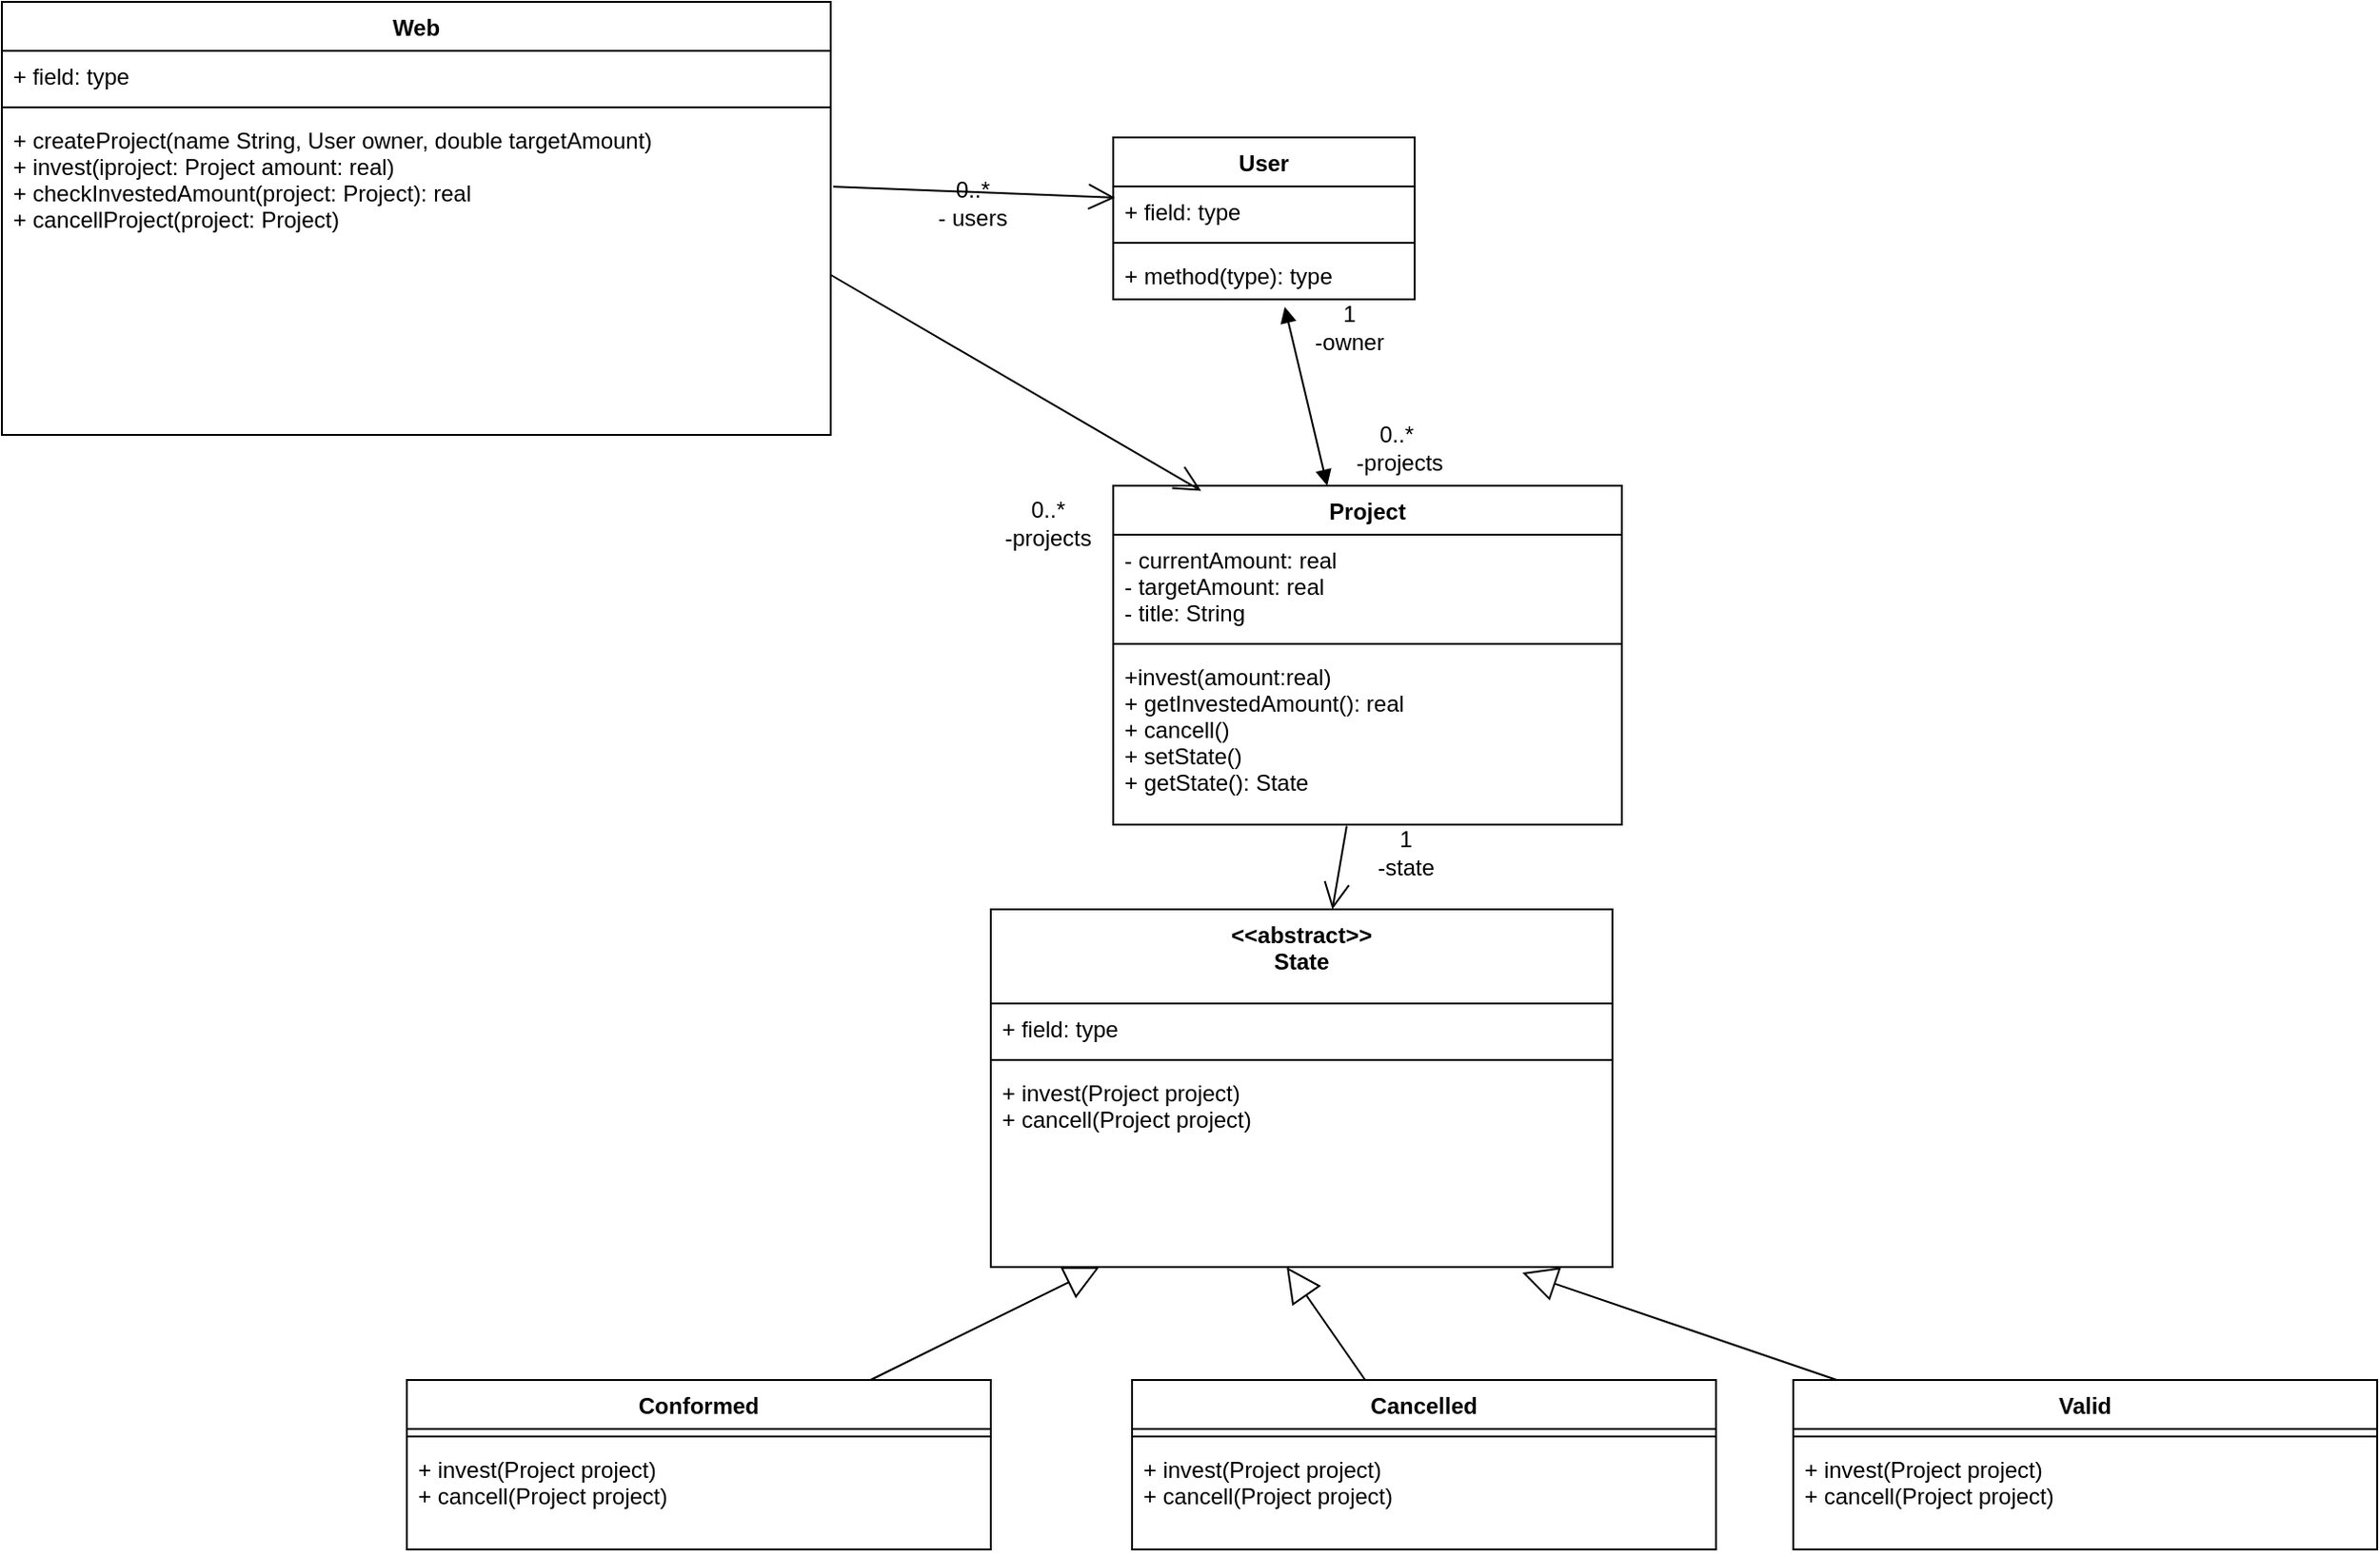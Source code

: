 <mxfile version="20.0.1" type="github">
  <diagram id="xjq0ZwBJQFxGuZLAf43j" name="Page-1">
    <mxGraphModel dx="2489" dy="762" grid="1" gridSize="10" guides="1" tooltips="1" connect="1" arrows="1" fold="1" page="1" pageScale="1" pageWidth="827" pageHeight="1169" math="0" shadow="0">
      <root>
        <mxCell id="0" />
        <mxCell id="1" parent="0" />
        <mxCell id="1dhaNh-CmfCVRAPHvCrB-5" value="Web" style="swimlane;fontStyle=1;align=center;verticalAlign=top;childLayout=stackLayout;horizontal=1;startSize=26;horizontalStack=0;resizeParent=1;resizeParentMax=0;resizeLast=0;collapsible=1;marginBottom=0;" vertex="1" parent="1">
          <mxGeometry x="-20" y="88" width="440" height="230" as="geometry" />
        </mxCell>
        <mxCell id="1dhaNh-CmfCVRAPHvCrB-6" value="+ field: type" style="text;strokeColor=none;fillColor=none;align=left;verticalAlign=top;spacingLeft=4;spacingRight=4;overflow=hidden;rotatable=0;points=[[0,0.5],[1,0.5]];portConstraint=eastwest;" vertex="1" parent="1dhaNh-CmfCVRAPHvCrB-5">
          <mxGeometry y="26" width="440" height="26" as="geometry" />
        </mxCell>
        <mxCell id="1dhaNh-CmfCVRAPHvCrB-7" value="" style="line;strokeWidth=1;fillColor=none;align=left;verticalAlign=middle;spacingTop=-1;spacingLeft=3;spacingRight=3;rotatable=0;labelPosition=right;points=[];portConstraint=eastwest;" vertex="1" parent="1dhaNh-CmfCVRAPHvCrB-5">
          <mxGeometry y="52" width="440" height="8" as="geometry" />
        </mxCell>
        <mxCell id="1dhaNh-CmfCVRAPHvCrB-8" value="+ createProject(name String, User owner, double targetAmount)&#xa;+ invest(iproject: Project amount: real)&#xa;+ checkInvestedAmount(project: Project): real&#xa;+ cancellProject(project: Project)&#xa;" style="text;strokeColor=none;fillColor=none;align=left;verticalAlign=top;spacingLeft=4;spacingRight=4;overflow=hidden;rotatable=0;points=[[0,0.5],[1,0.5]];portConstraint=eastwest;" vertex="1" parent="1dhaNh-CmfCVRAPHvCrB-5">
          <mxGeometry y="60" width="440" height="170" as="geometry" />
        </mxCell>
        <mxCell id="1dhaNh-CmfCVRAPHvCrB-9" value="User" style="swimlane;fontStyle=1;align=center;verticalAlign=top;childLayout=stackLayout;horizontal=1;startSize=26;horizontalStack=0;resizeParent=1;resizeParentMax=0;resizeLast=0;collapsible=1;marginBottom=0;" vertex="1" parent="1">
          <mxGeometry x="570" y="160" width="160" height="86" as="geometry" />
        </mxCell>
        <mxCell id="1dhaNh-CmfCVRAPHvCrB-10" value="+ field: type" style="text;strokeColor=none;fillColor=none;align=left;verticalAlign=top;spacingLeft=4;spacingRight=4;overflow=hidden;rotatable=0;points=[[0,0.5],[1,0.5]];portConstraint=eastwest;" vertex="1" parent="1dhaNh-CmfCVRAPHvCrB-9">
          <mxGeometry y="26" width="160" height="26" as="geometry" />
        </mxCell>
        <mxCell id="1dhaNh-CmfCVRAPHvCrB-11" value="" style="line;strokeWidth=1;fillColor=none;align=left;verticalAlign=middle;spacingTop=-1;spacingLeft=3;spacingRight=3;rotatable=0;labelPosition=right;points=[];portConstraint=eastwest;" vertex="1" parent="1dhaNh-CmfCVRAPHvCrB-9">
          <mxGeometry y="52" width="160" height="8" as="geometry" />
        </mxCell>
        <mxCell id="1dhaNh-CmfCVRAPHvCrB-12" value="+ method(type): type" style="text;strokeColor=none;fillColor=none;align=left;verticalAlign=top;spacingLeft=4;spacingRight=4;overflow=hidden;rotatable=0;points=[[0,0.5],[1,0.5]];portConstraint=eastwest;" vertex="1" parent="1dhaNh-CmfCVRAPHvCrB-9">
          <mxGeometry y="60" width="160" height="26" as="geometry" />
        </mxCell>
        <mxCell id="1dhaNh-CmfCVRAPHvCrB-13" value="Project" style="swimlane;fontStyle=1;align=center;verticalAlign=top;childLayout=stackLayout;horizontal=1;startSize=26;horizontalStack=0;resizeParent=1;resizeParentMax=0;resizeLast=0;collapsible=1;marginBottom=0;" vertex="1" parent="1">
          <mxGeometry x="570" y="345" width="270" height="180" as="geometry" />
        </mxCell>
        <mxCell id="1dhaNh-CmfCVRAPHvCrB-14" value="- currentAmount: real&#xa;- targetAmount: real&#xa;- title: String" style="text;strokeColor=none;fillColor=none;align=left;verticalAlign=top;spacingLeft=4;spacingRight=4;overflow=hidden;rotatable=0;points=[[0,0.5],[1,0.5]];portConstraint=eastwest;" vertex="1" parent="1dhaNh-CmfCVRAPHvCrB-13">
          <mxGeometry y="26" width="270" height="54" as="geometry" />
        </mxCell>
        <mxCell id="1dhaNh-CmfCVRAPHvCrB-15" value="" style="line;strokeWidth=1;fillColor=none;align=left;verticalAlign=middle;spacingTop=-1;spacingLeft=3;spacingRight=3;rotatable=0;labelPosition=right;points=[];portConstraint=eastwest;" vertex="1" parent="1dhaNh-CmfCVRAPHvCrB-13">
          <mxGeometry y="80" width="270" height="8" as="geometry" />
        </mxCell>
        <mxCell id="1dhaNh-CmfCVRAPHvCrB-16" value="+invest(amount:real)&#xa;+ getInvestedAmount(): real&#xa;+ cancell()&#xa;+ setState()&#xa;+ getState(): State" style="text;strokeColor=none;fillColor=none;align=left;verticalAlign=top;spacingLeft=4;spacingRight=4;overflow=hidden;rotatable=0;points=[[0,0.5],[1,0.5]];portConstraint=eastwest;" vertex="1" parent="1dhaNh-CmfCVRAPHvCrB-13">
          <mxGeometry y="88" width="270" height="92" as="geometry" />
        </mxCell>
        <mxCell id="1dhaNh-CmfCVRAPHvCrB-18" value="0..*&lt;br&gt;&amp;nbsp;-projects" style="text;html=1;align=center;verticalAlign=middle;resizable=0;points=[];autosize=1;strokeColor=none;fillColor=none;" vertex="1" parent="1">
          <mxGeometry x="690" y="310" width="60" height="30" as="geometry" />
        </mxCell>
        <mxCell id="1dhaNh-CmfCVRAPHvCrB-20" value="" style="endArrow=block;startArrow=block;endFill=1;startFill=1;html=1;rounded=0;entryX=0.569;entryY=1.154;entryDx=0;entryDy=0;entryPerimeter=0;" edge="1" parent="1" source="1dhaNh-CmfCVRAPHvCrB-13" target="1dhaNh-CmfCVRAPHvCrB-12">
          <mxGeometry width="160" relative="1" as="geometry">
            <mxPoint x="380" y="280" as="sourcePoint" />
            <mxPoint x="540" y="280" as="targetPoint" />
          </mxGeometry>
        </mxCell>
        <mxCell id="1dhaNh-CmfCVRAPHvCrB-21" value="1&lt;br&gt;-owner" style="text;html=1;align=center;verticalAlign=middle;resizable=0;points=[];autosize=1;strokeColor=none;fillColor=none;" vertex="1" parent="1">
          <mxGeometry x="670" y="246" width="50" height="30" as="geometry" />
        </mxCell>
        <mxCell id="1dhaNh-CmfCVRAPHvCrB-22" value="&lt;&lt;abstract&gt;&gt;&#xa;State" style="swimlane;fontStyle=1;align=center;verticalAlign=top;childLayout=stackLayout;horizontal=1;startSize=50;horizontalStack=0;resizeParent=1;resizeParentMax=0;resizeLast=0;collapsible=1;marginBottom=0;" vertex="1" parent="1">
          <mxGeometry x="505" y="570" width="330" height="190" as="geometry" />
        </mxCell>
        <mxCell id="1dhaNh-CmfCVRAPHvCrB-23" value="+ field: type" style="text;strokeColor=none;fillColor=none;align=left;verticalAlign=top;spacingLeft=4;spacingRight=4;overflow=hidden;rotatable=0;points=[[0,0.5],[1,0.5]];portConstraint=eastwest;" vertex="1" parent="1dhaNh-CmfCVRAPHvCrB-22">
          <mxGeometry y="50" width="330" height="26" as="geometry" />
        </mxCell>
        <mxCell id="1dhaNh-CmfCVRAPHvCrB-24" value="" style="line;strokeWidth=1;fillColor=none;align=left;verticalAlign=middle;spacingTop=-1;spacingLeft=3;spacingRight=3;rotatable=0;labelPosition=right;points=[];portConstraint=eastwest;" vertex="1" parent="1dhaNh-CmfCVRAPHvCrB-22">
          <mxGeometry y="76" width="330" height="8" as="geometry" />
        </mxCell>
        <mxCell id="1dhaNh-CmfCVRAPHvCrB-25" value="+ invest(Project project)&#xa;+ cancell(Project project)" style="text;strokeColor=none;fillColor=none;align=left;verticalAlign=top;spacingLeft=4;spacingRight=4;overflow=hidden;rotatable=0;points=[[0,0.5],[1,0.5]];portConstraint=eastwest;" vertex="1" parent="1dhaNh-CmfCVRAPHvCrB-22">
          <mxGeometry y="84" width="330" height="106" as="geometry" />
        </mxCell>
        <mxCell id="1dhaNh-CmfCVRAPHvCrB-26" value="" style="endArrow=open;endFill=1;endSize=12;html=1;rounded=0;exitX=0.459;exitY=1.008;exitDx=0;exitDy=0;exitPerimeter=0;" edge="1" parent="1" source="1dhaNh-CmfCVRAPHvCrB-16" target="1dhaNh-CmfCVRAPHvCrB-22">
          <mxGeometry width="160" relative="1" as="geometry">
            <mxPoint x="380" y="470" as="sourcePoint" />
            <mxPoint x="540" y="470" as="targetPoint" />
          </mxGeometry>
        </mxCell>
        <mxCell id="1dhaNh-CmfCVRAPHvCrB-27" value="1&lt;br&gt;-state" style="text;html=1;align=center;verticalAlign=middle;resizable=0;points=[];autosize=1;strokeColor=none;fillColor=none;" vertex="1" parent="1">
          <mxGeometry x="700" y="525" width="50" height="30" as="geometry" />
        </mxCell>
        <mxCell id="1dhaNh-CmfCVRAPHvCrB-28" value="Conformed" style="swimlane;fontStyle=1;align=center;verticalAlign=top;childLayout=stackLayout;horizontal=1;startSize=26;horizontalStack=0;resizeParent=1;resizeParentMax=0;resizeLast=0;collapsible=1;marginBottom=0;" vertex="1" parent="1">
          <mxGeometry x="195" y="820" width="310" height="90" as="geometry" />
        </mxCell>
        <mxCell id="1dhaNh-CmfCVRAPHvCrB-30" value="" style="line;strokeWidth=1;fillColor=none;align=left;verticalAlign=middle;spacingTop=-1;spacingLeft=3;spacingRight=3;rotatable=0;labelPosition=right;points=[];portConstraint=eastwest;" vertex="1" parent="1dhaNh-CmfCVRAPHvCrB-28">
          <mxGeometry y="26" width="310" height="8" as="geometry" />
        </mxCell>
        <mxCell id="1dhaNh-CmfCVRAPHvCrB-31" value="+ invest(Project project)&#xa;+ cancell(Project project)" style="text;strokeColor=none;fillColor=none;align=left;verticalAlign=top;spacingLeft=4;spacingRight=4;overflow=hidden;rotatable=0;points=[[0,0.5],[1,0.5]];portConstraint=eastwest;" vertex="1" parent="1dhaNh-CmfCVRAPHvCrB-28">
          <mxGeometry y="34" width="310" height="56" as="geometry" />
        </mxCell>
        <mxCell id="1dhaNh-CmfCVRAPHvCrB-32" value="Cancelled" style="swimlane;fontStyle=1;align=center;verticalAlign=top;childLayout=stackLayout;horizontal=1;startSize=26;horizontalStack=0;resizeParent=1;resizeParentMax=0;resizeLast=0;collapsible=1;marginBottom=0;" vertex="1" parent="1">
          <mxGeometry x="580" y="820" width="310" height="90" as="geometry" />
        </mxCell>
        <mxCell id="1dhaNh-CmfCVRAPHvCrB-34" value="" style="line;strokeWidth=1;fillColor=none;align=left;verticalAlign=middle;spacingTop=-1;spacingLeft=3;spacingRight=3;rotatable=0;labelPosition=right;points=[];portConstraint=eastwest;" vertex="1" parent="1dhaNh-CmfCVRAPHvCrB-32">
          <mxGeometry y="26" width="310" height="8" as="geometry" />
        </mxCell>
        <mxCell id="1dhaNh-CmfCVRAPHvCrB-35" value="+ invest(Project project)&#xa;+ cancell(Project project)" style="text;strokeColor=none;fillColor=none;align=left;verticalAlign=top;spacingLeft=4;spacingRight=4;overflow=hidden;rotatable=0;points=[[0,0.5],[1,0.5]];portConstraint=eastwest;" vertex="1" parent="1dhaNh-CmfCVRAPHvCrB-32">
          <mxGeometry y="34" width="310" height="56" as="geometry" />
        </mxCell>
        <mxCell id="1dhaNh-CmfCVRAPHvCrB-36" value="Valid" style="swimlane;fontStyle=1;align=center;verticalAlign=top;childLayout=stackLayout;horizontal=1;startSize=26;horizontalStack=0;resizeParent=1;resizeParentMax=0;resizeLast=0;collapsible=1;marginBottom=0;" vertex="1" parent="1">
          <mxGeometry x="931" y="820" width="310" height="90" as="geometry" />
        </mxCell>
        <mxCell id="1dhaNh-CmfCVRAPHvCrB-38" value="" style="line;strokeWidth=1;fillColor=none;align=left;verticalAlign=middle;spacingTop=-1;spacingLeft=3;spacingRight=3;rotatable=0;labelPosition=right;points=[];portConstraint=eastwest;" vertex="1" parent="1dhaNh-CmfCVRAPHvCrB-36">
          <mxGeometry y="26" width="310" height="8" as="geometry" />
        </mxCell>
        <mxCell id="1dhaNh-CmfCVRAPHvCrB-39" value="+ invest(Project project)&#xa;+ cancell(Project project)" style="text;strokeColor=none;fillColor=none;align=left;verticalAlign=top;spacingLeft=4;spacingRight=4;overflow=hidden;rotatable=0;points=[[0,0.5],[1,0.5]];portConstraint=eastwest;" vertex="1" parent="1dhaNh-CmfCVRAPHvCrB-36">
          <mxGeometry y="34" width="310" height="56" as="geometry" />
        </mxCell>
        <mxCell id="1dhaNh-CmfCVRAPHvCrB-40" value="" style="endArrow=block;endSize=16;endFill=0;html=1;rounded=0;" edge="1" parent="1" source="1dhaNh-CmfCVRAPHvCrB-28" target="1dhaNh-CmfCVRAPHvCrB-25">
          <mxGeometry width="160" relative="1" as="geometry">
            <mxPoint x="480" y="760" as="sourcePoint" />
            <mxPoint x="640" y="760" as="targetPoint" />
          </mxGeometry>
        </mxCell>
        <mxCell id="1dhaNh-CmfCVRAPHvCrB-41" value="" style="endArrow=block;endSize=16;endFill=0;html=1;rounded=0;entryX=0.476;entryY=1;entryDx=0;entryDy=0;entryPerimeter=0;" edge="1" parent="1" source="1dhaNh-CmfCVRAPHvCrB-32" target="1dhaNh-CmfCVRAPHvCrB-25">
          <mxGeometry width="160" relative="1" as="geometry">
            <mxPoint x="448.205" y="830" as="sourcePoint" />
            <mxPoint x="571.282" y="770" as="targetPoint" />
          </mxGeometry>
        </mxCell>
        <mxCell id="1dhaNh-CmfCVRAPHvCrB-42" value="" style="endArrow=block;endSize=16;endFill=0;html=1;rounded=0;entryX=0.855;entryY=1.028;entryDx=0;entryDy=0;entryPerimeter=0;" edge="1" parent="1" source="1dhaNh-CmfCVRAPHvCrB-36" target="1dhaNh-CmfCVRAPHvCrB-25">
          <mxGeometry width="160" relative="1" as="geometry">
            <mxPoint x="714.558" y="830" as="sourcePoint" />
            <mxPoint x="672.08" y="770" as="targetPoint" />
          </mxGeometry>
        </mxCell>
        <mxCell id="1dhaNh-CmfCVRAPHvCrB-43" value="" style="endArrow=open;endFill=1;endSize=12;html=1;rounded=0;exitX=1;exitY=0.5;exitDx=0;exitDy=0;entryX=0.173;entryY=0.015;entryDx=0;entryDy=0;entryPerimeter=0;" edge="1" parent="1" source="1dhaNh-CmfCVRAPHvCrB-8" target="1dhaNh-CmfCVRAPHvCrB-13">
          <mxGeometry width="160" relative="1" as="geometry">
            <mxPoint x="450" y="380" as="sourcePoint" />
            <mxPoint x="610" y="380" as="targetPoint" />
          </mxGeometry>
        </mxCell>
        <mxCell id="1dhaNh-CmfCVRAPHvCrB-44" value="0..*&lt;br&gt;-projects" style="text;html=1;align=center;verticalAlign=middle;resizable=0;points=[];autosize=1;strokeColor=none;fillColor=none;" vertex="1" parent="1">
          <mxGeometry x="505" y="350" width="60" height="30" as="geometry" />
        </mxCell>
        <mxCell id="1dhaNh-CmfCVRAPHvCrB-47" value="" style="endArrow=open;endFill=1;endSize=12;html=1;rounded=0;exitX=1.003;exitY=0.224;exitDx=0;exitDy=0;entryX=0.006;entryY=0.231;entryDx=0;entryDy=0;entryPerimeter=0;exitPerimeter=0;" edge="1" parent="1" source="1dhaNh-CmfCVRAPHvCrB-8" target="1dhaNh-CmfCVRAPHvCrB-10">
          <mxGeometry width="160" relative="1" as="geometry">
            <mxPoint x="440" y="285" as="sourcePoint" />
            <mxPoint x="628.06" y="372.01" as="targetPoint" />
          </mxGeometry>
        </mxCell>
        <mxCell id="1dhaNh-CmfCVRAPHvCrB-48" value="0..*&lt;br&gt;- users" style="text;html=1;align=center;verticalAlign=middle;resizable=0;points=[];autosize=1;strokeColor=none;fillColor=none;" vertex="1" parent="1">
          <mxGeometry x="470" y="180" width="50" height="30" as="geometry" />
        </mxCell>
      </root>
    </mxGraphModel>
  </diagram>
</mxfile>

